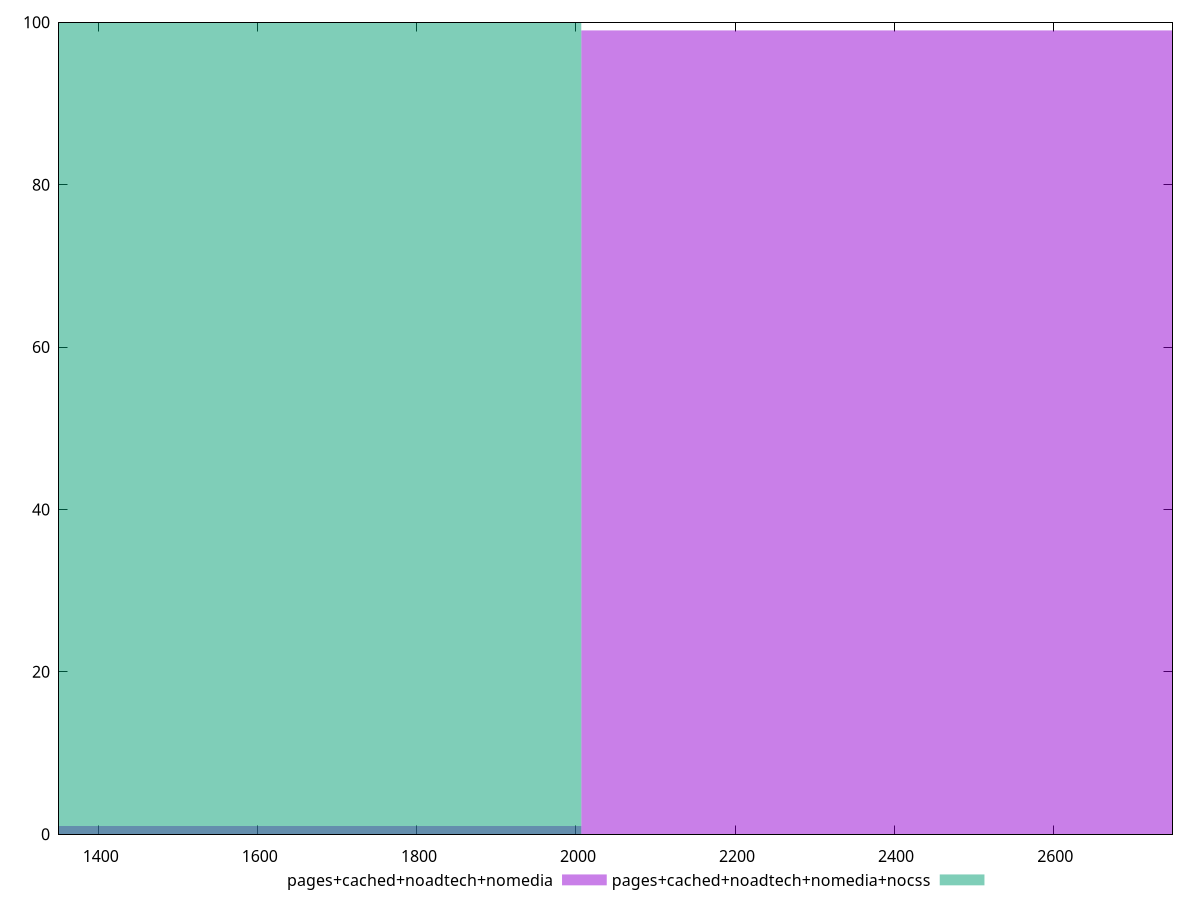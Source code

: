 reset

$pagesCachedNoadtechNomedia <<EOF
2675.5620894361614 99
1337.7810447180807 1
EOF

$pagesCachedNoadtechNomediaNocss <<EOF
1337.7810447180807 100
EOF

set key outside below
set boxwidth 1337.7810447180807
set xrange [1350:2750]
set yrange [0:100]
set trange [0:100]
set style fill transparent solid 0.5 noborder
set terminal svg size 640, 500 enhanced background rgb 'white'
set output "report_00017_2021-02-10T15-08-03.406Z/uses-text-compression/comparison/histogram/3_vs_4.svg"

plot $pagesCachedNoadtechNomedia title "pages+cached+noadtech+nomedia" with boxes, \
     $pagesCachedNoadtechNomediaNocss title "pages+cached+noadtech+nomedia+nocss" with boxes

reset
